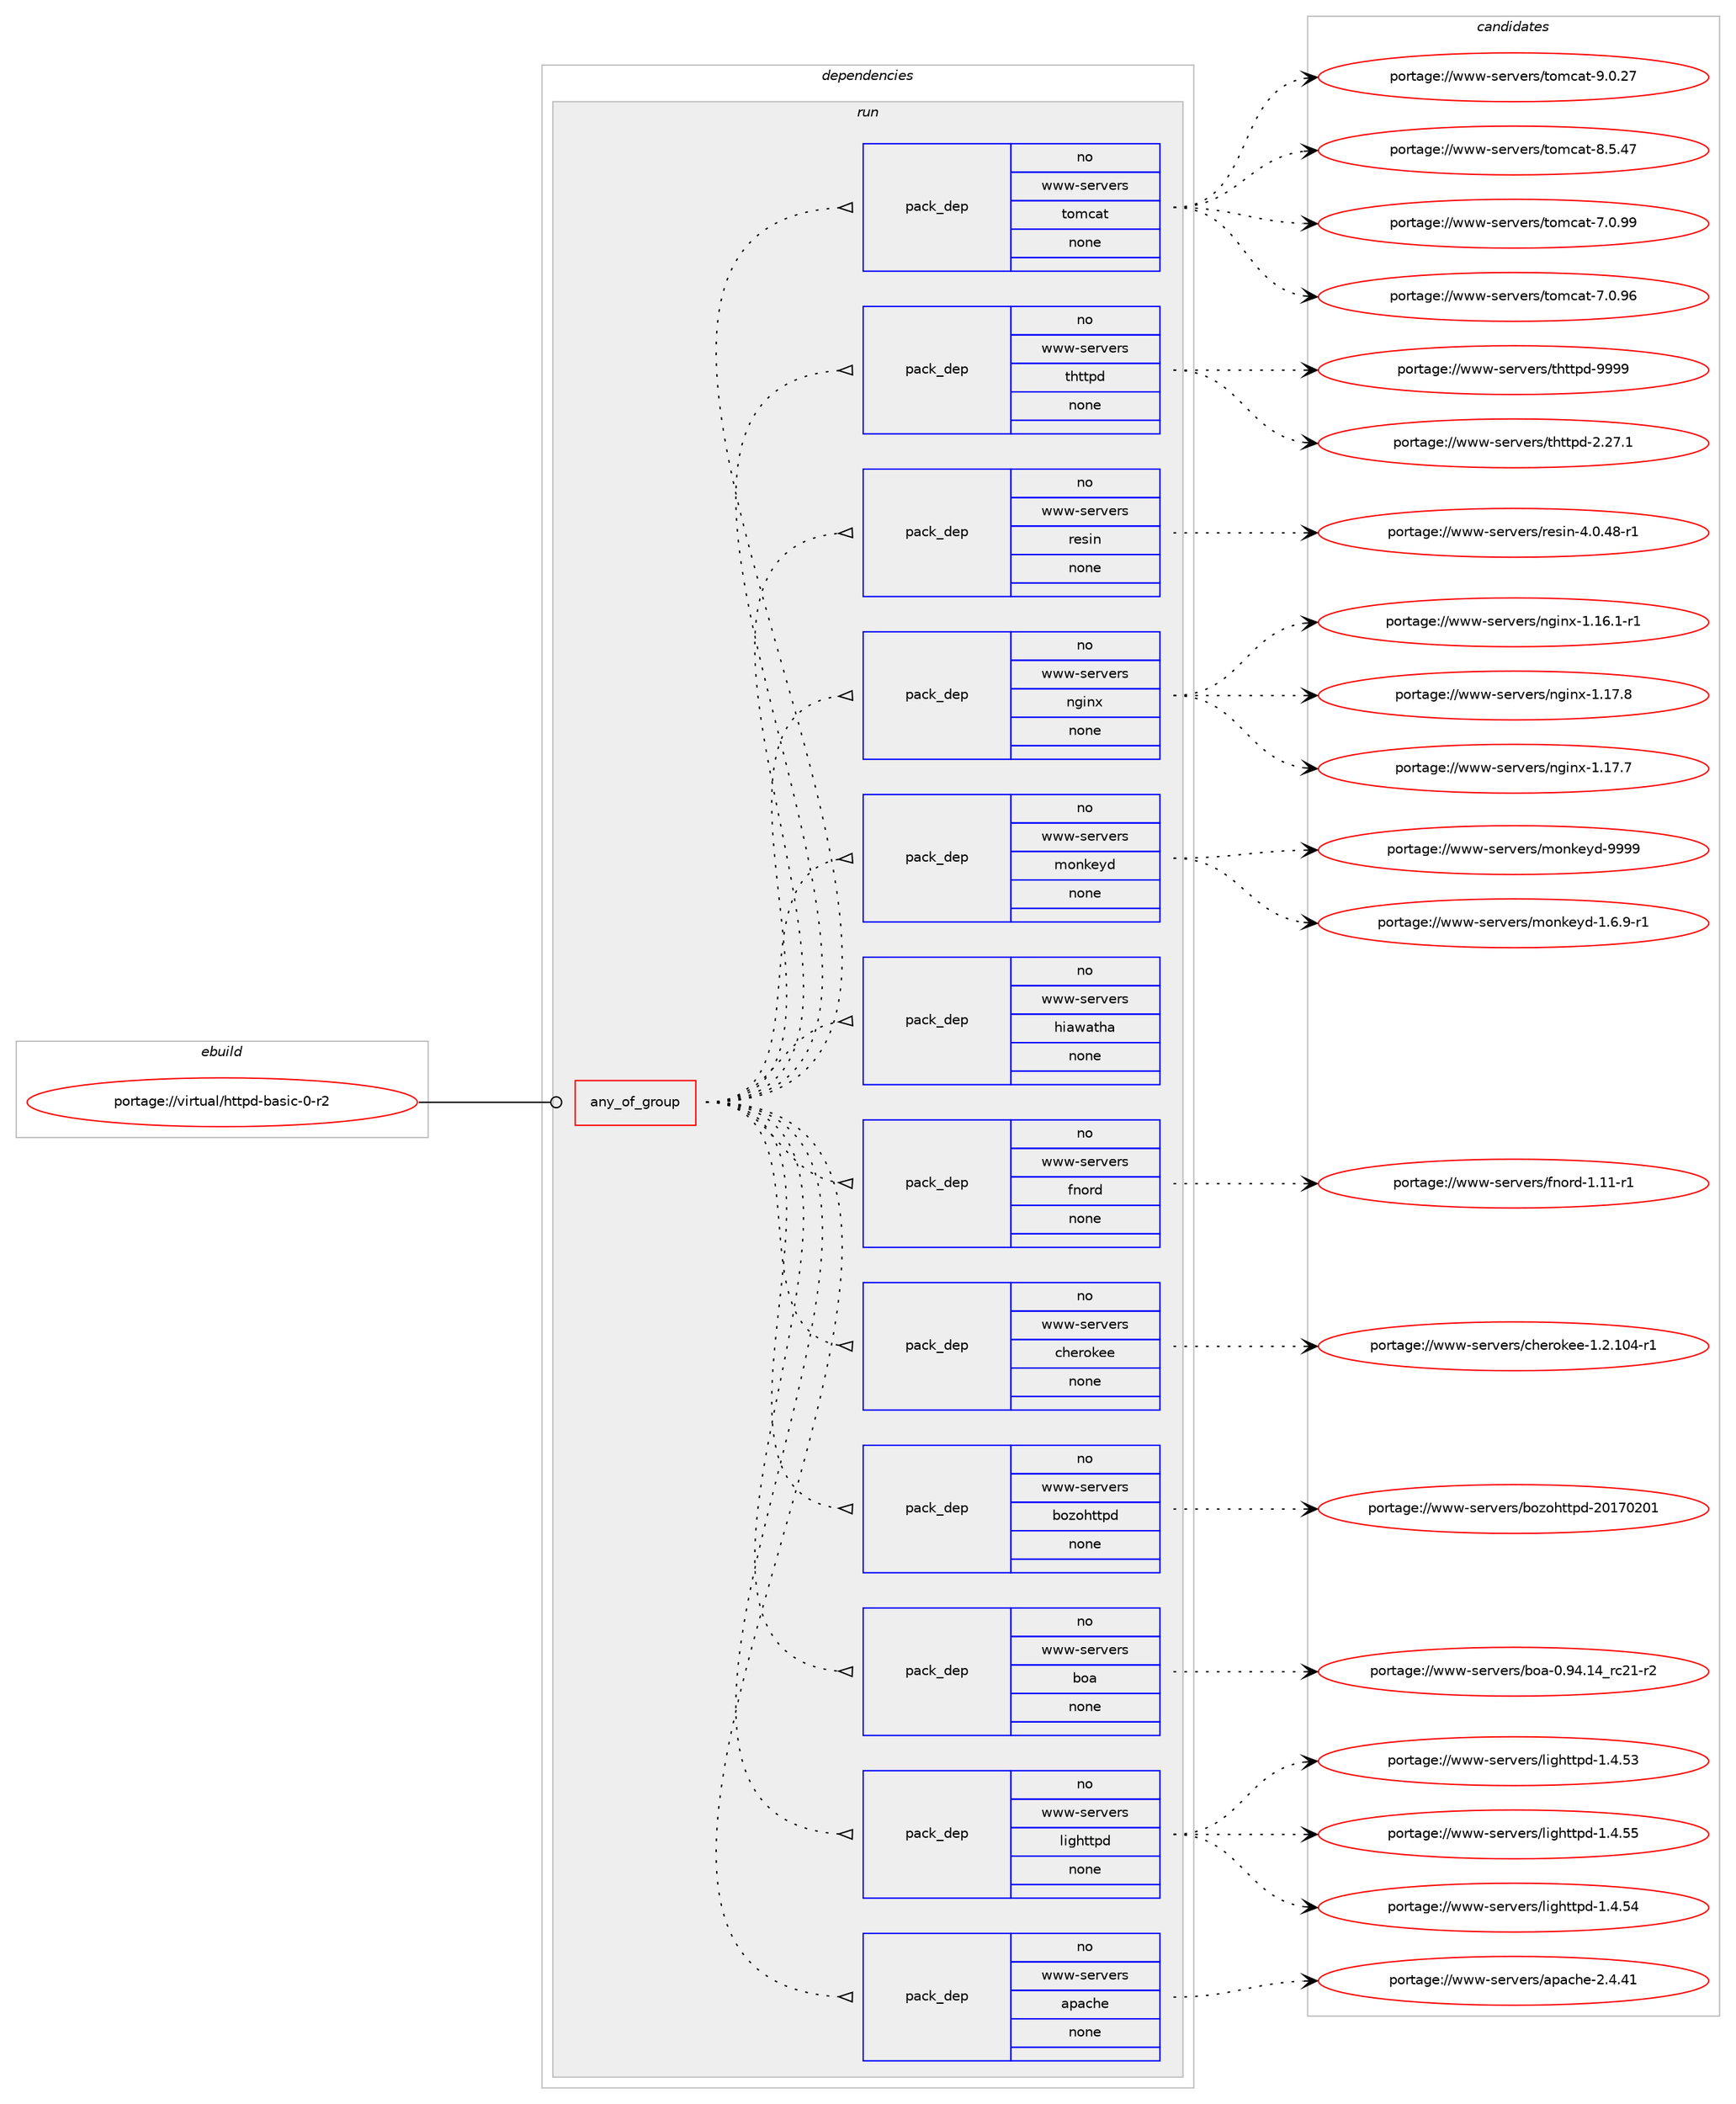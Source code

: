 digraph prolog {

# *************
# Graph options
# *************

newrank=true;
concentrate=true;
compound=true;
graph [rankdir=LR,fontname=Helvetica,fontsize=10,ranksep=1.5];#, ranksep=2.5, nodesep=0.2];
edge  [arrowhead=vee];
node  [fontname=Helvetica,fontsize=10];

# **********
# The ebuild
# **********

subgraph cluster_leftcol {
color=gray;
rank=same;
label=<<i>ebuild</i>>;
id [label="portage://virtual/httpd-basic-0-r2", color=red, width=4, href="../virtual/httpd-basic-0-r2.svg"];
}

# ****************
# The dependencies
# ****************

subgraph cluster_midcol {
color=gray;
label=<<i>dependencies</i>>;
subgraph cluster_compile {
fillcolor="#eeeeee";
style=filled;
label=<<i>compile</i>>;
}
subgraph cluster_compileandrun {
fillcolor="#eeeeee";
style=filled;
label=<<i>compile and run</i>>;
}
subgraph cluster_run {
fillcolor="#eeeeee";
style=filled;
label=<<i>run</i>>;
subgraph any779 {
dependency35227 [label=<<TABLE BORDER="0" CELLBORDER="1" CELLSPACING="0" CELLPADDING="4"><TR><TD CELLPADDING="10">any_of_group</TD></TR></TABLE>>, shape=none, color=red];subgraph pack28194 {
dependency35228 [label=<<TABLE BORDER="0" CELLBORDER="1" CELLSPACING="0" CELLPADDING="4" WIDTH="220"><TR><TD ROWSPAN="6" CELLPADDING="30">pack_dep</TD></TR><TR><TD WIDTH="110">no</TD></TR><TR><TD>www-servers</TD></TR><TR><TD>apache</TD></TR><TR><TD>none</TD></TR><TR><TD></TD></TR></TABLE>>, shape=none, color=blue];
}
dependency35227:e -> dependency35228:w [weight=20,style="dotted",arrowhead="oinv"];
subgraph pack28195 {
dependency35229 [label=<<TABLE BORDER="0" CELLBORDER="1" CELLSPACING="0" CELLPADDING="4" WIDTH="220"><TR><TD ROWSPAN="6" CELLPADDING="30">pack_dep</TD></TR><TR><TD WIDTH="110">no</TD></TR><TR><TD>www-servers</TD></TR><TR><TD>lighttpd</TD></TR><TR><TD>none</TD></TR><TR><TD></TD></TR></TABLE>>, shape=none, color=blue];
}
dependency35227:e -> dependency35229:w [weight=20,style="dotted",arrowhead="oinv"];
subgraph pack28196 {
dependency35230 [label=<<TABLE BORDER="0" CELLBORDER="1" CELLSPACING="0" CELLPADDING="4" WIDTH="220"><TR><TD ROWSPAN="6" CELLPADDING="30">pack_dep</TD></TR><TR><TD WIDTH="110">no</TD></TR><TR><TD>www-servers</TD></TR><TR><TD>boa</TD></TR><TR><TD>none</TD></TR><TR><TD></TD></TR></TABLE>>, shape=none, color=blue];
}
dependency35227:e -> dependency35230:w [weight=20,style="dotted",arrowhead="oinv"];
subgraph pack28197 {
dependency35231 [label=<<TABLE BORDER="0" CELLBORDER="1" CELLSPACING="0" CELLPADDING="4" WIDTH="220"><TR><TD ROWSPAN="6" CELLPADDING="30">pack_dep</TD></TR><TR><TD WIDTH="110">no</TD></TR><TR><TD>www-servers</TD></TR><TR><TD>bozohttpd</TD></TR><TR><TD>none</TD></TR><TR><TD></TD></TR></TABLE>>, shape=none, color=blue];
}
dependency35227:e -> dependency35231:w [weight=20,style="dotted",arrowhead="oinv"];
subgraph pack28198 {
dependency35232 [label=<<TABLE BORDER="0" CELLBORDER="1" CELLSPACING="0" CELLPADDING="4" WIDTH="220"><TR><TD ROWSPAN="6" CELLPADDING="30">pack_dep</TD></TR><TR><TD WIDTH="110">no</TD></TR><TR><TD>www-servers</TD></TR><TR><TD>cherokee</TD></TR><TR><TD>none</TD></TR><TR><TD></TD></TR></TABLE>>, shape=none, color=blue];
}
dependency35227:e -> dependency35232:w [weight=20,style="dotted",arrowhead="oinv"];
subgraph pack28199 {
dependency35233 [label=<<TABLE BORDER="0" CELLBORDER="1" CELLSPACING="0" CELLPADDING="4" WIDTH="220"><TR><TD ROWSPAN="6" CELLPADDING="30">pack_dep</TD></TR><TR><TD WIDTH="110">no</TD></TR><TR><TD>www-servers</TD></TR><TR><TD>fnord</TD></TR><TR><TD>none</TD></TR><TR><TD></TD></TR></TABLE>>, shape=none, color=blue];
}
dependency35227:e -> dependency35233:w [weight=20,style="dotted",arrowhead="oinv"];
subgraph pack28200 {
dependency35234 [label=<<TABLE BORDER="0" CELLBORDER="1" CELLSPACING="0" CELLPADDING="4" WIDTH="220"><TR><TD ROWSPAN="6" CELLPADDING="30">pack_dep</TD></TR><TR><TD WIDTH="110">no</TD></TR><TR><TD>www-servers</TD></TR><TR><TD>hiawatha</TD></TR><TR><TD>none</TD></TR><TR><TD></TD></TR></TABLE>>, shape=none, color=blue];
}
dependency35227:e -> dependency35234:w [weight=20,style="dotted",arrowhead="oinv"];
subgraph pack28201 {
dependency35235 [label=<<TABLE BORDER="0" CELLBORDER="1" CELLSPACING="0" CELLPADDING="4" WIDTH="220"><TR><TD ROWSPAN="6" CELLPADDING="30">pack_dep</TD></TR><TR><TD WIDTH="110">no</TD></TR><TR><TD>www-servers</TD></TR><TR><TD>monkeyd</TD></TR><TR><TD>none</TD></TR><TR><TD></TD></TR></TABLE>>, shape=none, color=blue];
}
dependency35227:e -> dependency35235:w [weight=20,style="dotted",arrowhead="oinv"];
subgraph pack28202 {
dependency35236 [label=<<TABLE BORDER="0" CELLBORDER="1" CELLSPACING="0" CELLPADDING="4" WIDTH="220"><TR><TD ROWSPAN="6" CELLPADDING="30">pack_dep</TD></TR><TR><TD WIDTH="110">no</TD></TR><TR><TD>www-servers</TD></TR><TR><TD>nginx</TD></TR><TR><TD>none</TD></TR><TR><TD></TD></TR></TABLE>>, shape=none, color=blue];
}
dependency35227:e -> dependency35236:w [weight=20,style="dotted",arrowhead="oinv"];
subgraph pack28203 {
dependency35237 [label=<<TABLE BORDER="0" CELLBORDER="1" CELLSPACING="0" CELLPADDING="4" WIDTH="220"><TR><TD ROWSPAN="6" CELLPADDING="30">pack_dep</TD></TR><TR><TD WIDTH="110">no</TD></TR><TR><TD>www-servers</TD></TR><TR><TD>resin</TD></TR><TR><TD>none</TD></TR><TR><TD></TD></TR></TABLE>>, shape=none, color=blue];
}
dependency35227:e -> dependency35237:w [weight=20,style="dotted",arrowhead="oinv"];
subgraph pack28204 {
dependency35238 [label=<<TABLE BORDER="0" CELLBORDER="1" CELLSPACING="0" CELLPADDING="4" WIDTH="220"><TR><TD ROWSPAN="6" CELLPADDING="30">pack_dep</TD></TR><TR><TD WIDTH="110">no</TD></TR><TR><TD>www-servers</TD></TR><TR><TD>thttpd</TD></TR><TR><TD>none</TD></TR><TR><TD></TD></TR></TABLE>>, shape=none, color=blue];
}
dependency35227:e -> dependency35238:w [weight=20,style="dotted",arrowhead="oinv"];
subgraph pack28205 {
dependency35239 [label=<<TABLE BORDER="0" CELLBORDER="1" CELLSPACING="0" CELLPADDING="4" WIDTH="220"><TR><TD ROWSPAN="6" CELLPADDING="30">pack_dep</TD></TR><TR><TD WIDTH="110">no</TD></TR><TR><TD>www-servers</TD></TR><TR><TD>tomcat</TD></TR><TR><TD>none</TD></TR><TR><TD></TD></TR></TABLE>>, shape=none, color=blue];
}
dependency35227:e -> dependency35239:w [weight=20,style="dotted",arrowhead="oinv"];
}
id:e -> dependency35227:w [weight=20,style="solid",arrowhead="odot"];
}
}

# **************
# The candidates
# **************

subgraph cluster_choices {
rank=same;
color=gray;
label=<<i>candidates</i>>;

subgraph choice28194 {
color=black;
nodesep=1;
choice119119119451151011141181011141154797112979910410145504652465249 [label="portage://www-servers/apache-2.4.41", color=red, width=4,href="../www-servers/apache-2.4.41.svg"];
dependency35228:e -> choice119119119451151011141181011141154797112979910410145504652465249:w [style=dotted,weight="100"];
}
subgraph choice28195 {
color=black;
nodesep=1;
choice119119119451151011141181011141154710810510310411611611210045494652465353 [label="portage://www-servers/lighttpd-1.4.55", color=red, width=4,href="../www-servers/lighttpd-1.4.55.svg"];
choice119119119451151011141181011141154710810510310411611611210045494652465352 [label="portage://www-servers/lighttpd-1.4.54", color=red, width=4,href="../www-servers/lighttpd-1.4.54.svg"];
choice119119119451151011141181011141154710810510310411611611210045494652465351 [label="portage://www-servers/lighttpd-1.4.53", color=red, width=4,href="../www-servers/lighttpd-1.4.53.svg"];
dependency35229:e -> choice119119119451151011141181011141154710810510310411611611210045494652465353:w [style=dotted,weight="100"];
dependency35229:e -> choice119119119451151011141181011141154710810510310411611611210045494652465352:w [style=dotted,weight="100"];
dependency35229:e -> choice119119119451151011141181011141154710810510310411611611210045494652465351:w [style=dotted,weight="100"];
}
subgraph choice28196 {
color=black;
nodesep=1;
choice119119119451151011141181011141154798111974548465752464952951149950494511450 [label="portage://www-servers/boa-0.94.14_rc21-r2", color=red, width=4,href="../www-servers/boa-0.94.14_rc21-r2.svg"];
dependency35230:e -> choice119119119451151011141181011141154798111974548465752464952951149950494511450:w [style=dotted,weight="100"];
}
subgraph choice28197 {
color=black;
nodesep=1;
choice119119119451151011141181011141154798111122111104116116112100455048495548504849 [label="portage://www-servers/bozohttpd-20170201", color=red, width=4,href="../www-servers/bozohttpd-20170201.svg"];
dependency35231:e -> choice119119119451151011141181011141154798111122111104116116112100455048495548504849:w [style=dotted,weight="100"];
}
subgraph choice28198 {
color=black;
nodesep=1;
choice11911911945115101114118101114115479910410111411110710110145494650464948524511449 [label="portage://www-servers/cherokee-1.2.104-r1", color=red, width=4,href="../www-servers/cherokee-1.2.104-r1.svg"];
dependency35232:e -> choice11911911945115101114118101114115479910410111411110710110145494650464948524511449:w [style=dotted,weight="100"];
}
subgraph choice28199 {
color=black;
nodesep=1;
choice119119119451151011141181011141154710211011111410045494649494511449 [label="portage://www-servers/fnord-1.11-r1", color=red, width=4,href="../www-servers/fnord-1.11-r1.svg"];
dependency35233:e -> choice119119119451151011141181011141154710211011111410045494649494511449:w [style=dotted,weight="100"];
}
subgraph choice28200 {
color=black;
nodesep=1;
}
subgraph choice28201 {
color=black;
nodesep=1;
choice11911911945115101114118101114115471091111101071011211004557575757 [label="portage://www-servers/monkeyd-9999", color=red, width=4,href="../www-servers/monkeyd-9999.svg"];
choice11911911945115101114118101114115471091111101071011211004549465446574511449 [label="portage://www-servers/monkeyd-1.6.9-r1", color=red, width=4,href="../www-servers/monkeyd-1.6.9-r1.svg"];
dependency35235:e -> choice11911911945115101114118101114115471091111101071011211004557575757:w [style=dotted,weight="100"];
dependency35235:e -> choice11911911945115101114118101114115471091111101071011211004549465446574511449:w [style=dotted,weight="100"];
}
subgraph choice28202 {
color=black;
nodesep=1;
choice119119119451151011141181011141154711010310511012045494649554656 [label="portage://www-servers/nginx-1.17.8", color=red, width=4,href="../www-servers/nginx-1.17.8.svg"];
choice119119119451151011141181011141154711010310511012045494649554655 [label="portage://www-servers/nginx-1.17.7", color=red, width=4,href="../www-servers/nginx-1.17.7.svg"];
choice1191191194511510111411810111411547110103105110120454946495446494511449 [label="portage://www-servers/nginx-1.16.1-r1", color=red, width=4,href="../www-servers/nginx-1.16.1-r1.svg"];
dependency35236:e -> choice119119119451151011141181011141154711010310511012045494649554656:w [style=dotted,weight="100"];
dependency35236:e -> choice119119119451151011141181011141154711010310511012045494649554655:w [style=dotted,weight="100"];
dependency35236:e -> choice1191191194511510111411810111411547110103105110120454946495446494511449:w [style=dotted,weight="100"];
}
subgraph choice28203 {
color=black;
nodesep=1;
choice1191191194511510111411810111411547114101115105110455246484652564511449 [label="portage://www-servers/resin-4.0.48-r1", color=red, width=4,href="../www-servers/resin-4.0.48-r1.svg"];
dependency35237:e -> choice1191191194511510111411810111411547114101115105110455246484652564511449:w [style=dotted,weight="100"];
}
subgraph choice28204 {
color=black;
nodesep=1;
choice11911911945115101114118101114115471161041161161121004557575757 [label="portage://www-servers/thttpd-9999", color=red, width=4,href="../www-servers/thttpd-9999.svg"];
choice119119119451151011141181011141154711610411611611210045504650554649 [label="portage://www-servers/thttpd-2.27.1", color=red, width=4,href="../www-servers/thttpd-2.27.1.svg"];
dependency35238:e -> choice11911911945115101114118101114115471161041161161121004557575757:w [style=dotted,weight="100"];
dependency35238:e -> choice119119119451151011141181011141154711610411611611210045504650554649:w [style=dotted,weight="100"];
}
subgraph choice28205 {
color=black;
nodesep=1;
choice1191191194511510111411810111411547116111109999711645574648465055 [label="portage://www-servers/tomcat-9.0.27", color=red, width=4,href="../www-servers/tomcat-9.0.27.svg"];
choice1191191194511510111411810111411547116111109999711645564653465255 [label="portage://www-servers/tomcat-8.5.47", color=red, width=4,href="../www-servers/tomcat-8.5.47.svg"];
choice1191191194511510111411810111411547116111109999711645554648465757 [label="portage://www-servers/tomcat-7.0.99", color=red, width=4,href="../www-servers/tomcat-7.0.99.svg"];
choice1191191194511510111411810111411547116111109999711645554648465754 [label="portage://www-servers/tomcat-7.0.96", color=red, width=4,href="../www-servers/tomcat-7.0.96.svg"];
dependency35239:e -> choice1191191194511510111411810111411547116111109999711645574648465055:w [style=dotted,weight="100"];
dependency35239:e -> choice1191191194511510111411810111411547116111109999711645564653465255:w [style=dotted,weight="100"];
dependency35239:e -> choice1191191194511510111411810111411547116111109999711645554648465757:w [style=dotted,weight="100"];
dependency35239:e -> choice1191191194511510111411810111411547116111109999711645554648465754:w [style=dotted,weight="100"];
}
}

}
